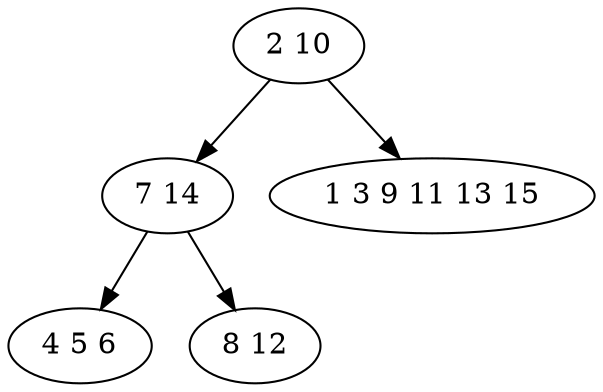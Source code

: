 digraph true_tree {
	"0" -> "1"
	"0" -> "2"
	"1" -> "3"
	"1" -> "4"
	"0" [label="2 10"];
	"1" [label="7 14"];
	"2" [label="1 3 9 11 13 15"];
	"3" [label="4 5 6"];
	"4" [label="8 12"];
}
